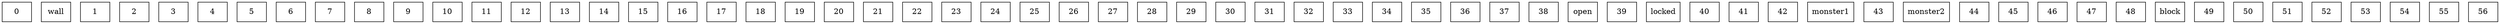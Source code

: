 graph room {
 node [shape="box"]; 0wall [pos="1,1!"]; 1wall [pos="2,1!"]; 2wall [pos="3,1!"]; 3wall [pos="4,1!"]; 4wall [pos="5,1!"]; 5wall [pos="6,1!"]; 6wall [pos="8,1!"]; 7wall [pos="9,1!"]; 8wall [pos="10,1!"]; 9wall [pos="11,1!"]; 10wall [pos="12,1!"]; 11wall [pos="13,1!"]; 12wall [pos="14,1!"]; 13wall [pos="1,2!"]; 14wall [pos="14,2!"]; 15wall [pos="1,3!"]; 16wall [pos="14,3!"]; 17wall [pos="1,4!"]; 18wall [pos="14,4!"]; 19wall [pos="1,6!"]; 20wall [pos="14,6!"]; 21wall [pos="1,7!"]; 22wall [pos="14,7!"]; 23wall [pos="1,8!"]; 24wall [pos="14,8!"]; 25wall [pos="1,9!"]; 26wall [pos="2,9!"]; 27wall [pos="3,9!"]; 28wall [pos="4,9!"]; 29wall [pos="5,9!"]; 30wall [pos="6,9!"]; 31wall [pos="8,9!"]; 32wall [pos="9,9!"]; 33wall [pos="10,9!"]; 34wall [pos="11,9!"]; 35wall [pos="12,9!"]; 36wall [pos="13,9!"]; 37wall [pos="14,9!"]; 38open [pos="7,1!"]; 39locked [pos="1,5!"]; 40open [pos="14,5!"]; 41open [pos="7,9!"]; 42monster1 [pos="4,4!"]; 43monster2 [pos="8,4!"]; 44monster2 [pos="9,4!"]; 45monster2 [pos="11,4!"]; 46monster2 [pos="13,4!"]; 47monster2 [pos="3,5!"]; 48block [pos="5,4!"]; 49block [pos="6,4!"]; 50block [pos="7,4!"]; 51block [pos="5,5!"]; 52block [pos="6,5!"]; 53block [pos="7,5!"]; 54block [pos="5,6!"]; 55block [pos="6,6!"]; 56block [pos="7,6!"]; }